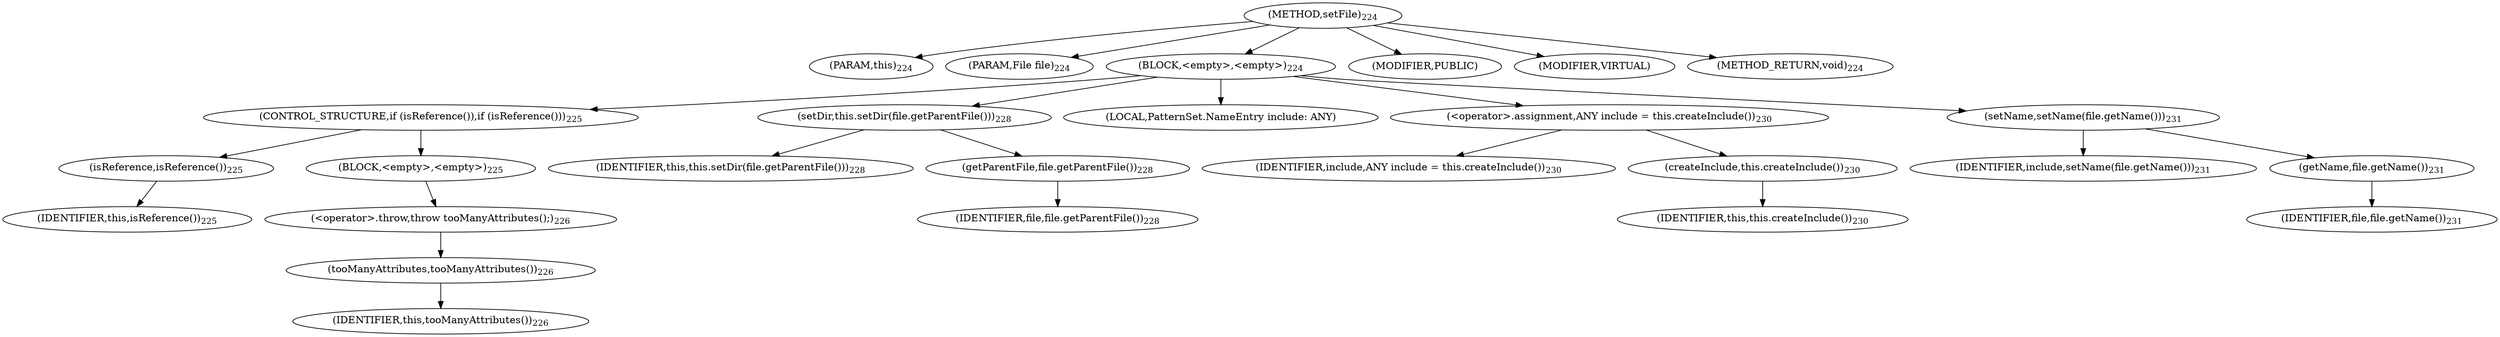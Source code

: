 digraph "setFile" {  
"538" [label = <(METHOD,setFile)<SUB>224</SUB>> ]
"44" [label = <(PARAM,this)<SUB>224</SUB>> ]
"539" [label = <(PARAM,File file)<SUB>224</SUB>> ]
"540" [label = <(BLOCK,&lt;empty&gt;,&lt;empty&gt;)<SUB>224</SUB>> ]
"541" [label = <(CONTROL_STRUCTURE,if (isReference()),if (isReference()))<SUB>225</SUB>> ]
"542" [label = <(isReference,isReference())<SUB>225</SUB>> ]
"43" [label = <(IDENTIFIER,this,isReference())<SUB>225</SUB>> ]
"543" [label = <(BLOCK,&lt;empty&gt;,&lt;empty&gt;)<SUB>225</SUB>> ]
"544" [label = <(&lt;operator&gt;.throw,throw tooManyAttributes();)<SUB>226</SUB>> ]
"545" [label = <(tooManyAttributes,tooManyAttributes())<SUB>226</SUB>> ]
"45" [label = <(IDENTIFIER,this,tooManyAttributes())<SUB>226</SUB>> ]
"546" [label = <(setDir,this.setDir(file.getParentFile()))<SUB>228</SUB>> ]
"46" [label = <(IDENTIFIER,this,this.setDir(file.getParentFile()))<SUB>228</SUB>> ]
"547" [label = <(getParentFile,file.getParentFile())<SUB>228</SUB>> ]
"548" [label = <(IDENTIFIER,file,file.getParentFile())<SUB>228</SUB>> ]
"549" [label = <(LOCAL,PatternSet.NameEntry include: ANY)> ]
"550" [label = <(&lt;operator&gt;.assignment,ANY include = this.createInclude())<SUB>230</SUB>> ]
"551" [label = <(IDENTIFIER,include,ANY include = this.createInclude())<SUB>230</SUB>> ]
"552" [label = <(createInclude,this.createInclude())<SUB>230</SUB>> ]
"47" [label = <(IDENTIFIER,this,this.createInclude())<SUB>230</SUB>> ]
"553" [label = <(setName,setName(file.getName()))<SUB>231</SUB>> ]
"554" [label = <(IDENTIFIER,include,setName(file.getName()))<SUB>231</SUB>> ]
"555" [label = <(getName,file.getName())<SUB>231</SUB>> ]
"556" [label = <(IDENTIFIER,file,file.getName())<SUB>231</SUB>> ]
"557" [label = <(MODIFIER,PUBLIC)> ]
"558" [label = <(MODIFIER,VIRTUAL)> ]
"559" [label = <(METHOD_RETURN,void)<SUB>224</SUB>> ]
  "538" -> "44" 
  "538" -> "539" 
  "538" -> "540" 
  "538" -> "557" 
  "538" -> "558" 
  "538" -> "559" 
  "540" -> "541" 
  "540" -> "546" 
  "540" -> "549" 
  "540" -> "550" 
  "540" -> "553" 
  "541" -> "542" 
  "541" -> "543" 
  "542" -> "43" 
  "543" -> "544" 
  "544" -> "545" 
  "545" -> "45" 
  "546" -> "46" 
  "546" -> "547" 
  "547" -> "548" 
  "550" -> "551" 
  "550" -> "552" 
  "552" -> "47" 
  "553" -> "554" 
  "553" -> "555" 
  "555" -> "556" 
}
